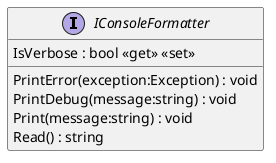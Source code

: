 @startuml
interface IConsoleFormatter {
    IsVerbose : bool <<get>> <<set>>
    PrintError(exception:Exception) : void
    PrintDebug(message:string) : void
    Print(message:string) : void
    Read() : string
}
@enduml
